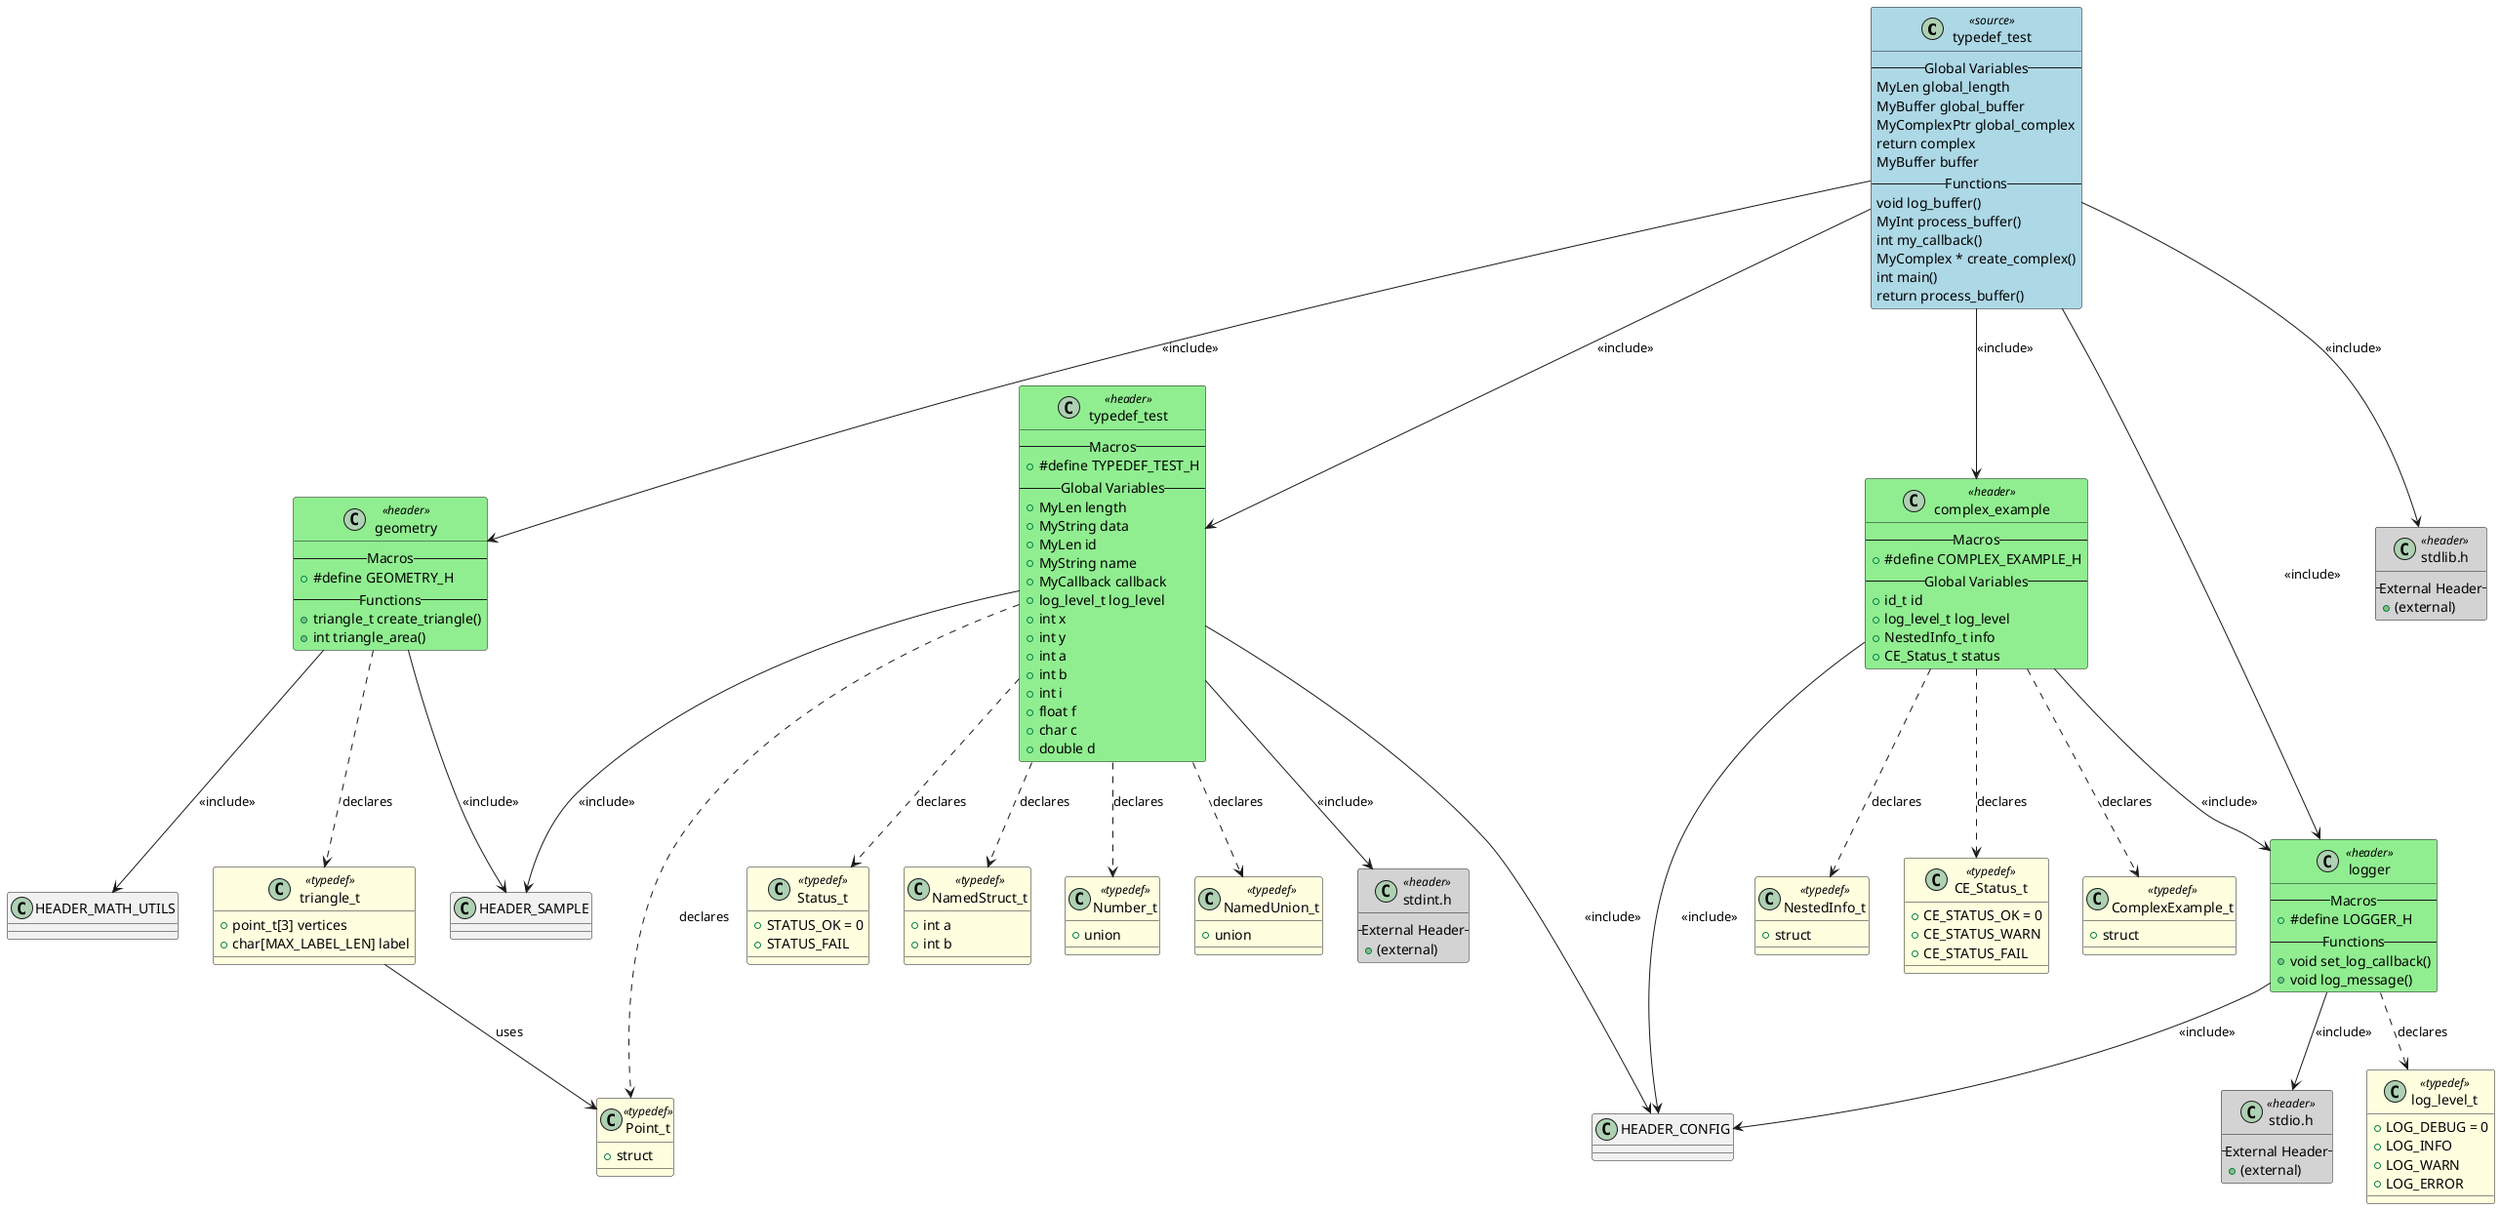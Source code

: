 @startuml typedef_test

class "typedef_test" as TYPEDEF_TEST <<source>> #LightBlue
{
    -- Global Variables --
    MyLen global_length
    MyBuffer global_buffer
    MyComplexPtr global_complex
    return complex
    MyBuffer buffer
    -- Functions --
    void log_buffer()
    MyInt process_buffer()
    int my_callback()
    MyComplex * create_complex()
    int main()
    return process_buffer()
}

class "typedef_test" as HEADER_TYPEDEF_TEST <<header>> #LightGreen
{
    -- Macros --
    + #define TYPEDEF_TEST_H
    -- Global Variables --
    + MyLen length
    + MyString data
    + MyLen id
    + MyString name
    + MyCallback callback
    + log_level_t log_level
    + int x
    + int y
    + int a
    + int b
    + int i
    + float f
    + char c
    + double d
}

class "complex_example" as HEADER_COMPLEX_EXAMPLE <<header>> #LightGreen
{
    -- Macros --
    + #define COMPLEX_EXAMPLE_H
    -- Global Variables --
    + id_t id
    + log_level_t log_level
    + NestedInfo_t info
    + CE_Status_t status
}

class "geometry" as HEADER_GEOMETRY <<header>> #LightGreen
{
    -- Macros --
    + #define GEOMETRY_H
    -- Functions --
    + triangle_t create_triangle()
    + int triangle_area()
}

class "logger" as HEADER_LOGGER <<header>> #LightGreen
{
    -- Macros --
    + #define LOGGER_H
    -- Functions --
    + void set_log_callback()
    + void log_message()
}

class "stdlib.h" as HEADER_STDLIB_H <<header>> #LightGray
{
    -- External Header --
    + (external)
}

class "stdint.h" as HEADER_STDINT_H <<header>> #LightGray
{
    -- External Header --
    + (external)
}

class "stdio.h" as HEADER_STDIO_H <<header>> #LightGray
{
    -- External Header --
    + (external)
}

class "Status_t" as TYPEDEF_STATUS_T <<typedef>> #LightYellow
{
    + STATUS_OK = 0
    + STATUS_FAIL
}

class "Point_t" as TYPEDEF_POINT_T <<typedef>> #LightYellow
{
    + struct
}

class "NamedStruct_t" as TYPEDEF_NAMEDSTRUCT_T <<typedef>> #LightYellow
{
    + int a
    + int b
}

class "Number_t" as TYPEDEF_NUMBER_T <<typedef>> #LightYellow
{
    + union
}

class "NamedUnion_t" as TYPEDEF_NAMEDUNION_T <<typedef>> #LightYellow
{
    + union
}

class "NestedInfo_t" as TYPEDEF_NESTEDINFO_T <<typedef>> #LightYellow
{
    + struct
}

class "CE_Status_t" as TYPEDEF_CE_STATUS_T <<typedef>> #LightYellow
{
    + CE_STATUS_OK = 0
    + CE_STATUS_WARN
    + CE_STATUS_FAIL
}

class "ComplexExample_t" as TYPEDEF_COMPLEXEXAMPLE_T <<typedef>> #LightYellow
{
    + struct
}

class "triangle_t" as TYPEDEF_TRIANGLE_T <<typedef>> #LightYellow
{
    + point_t[3] vertices
    + char[MAX_LABEL_LEN] label
}

class "log_level_t" as TYPEDEF_LOG_LEVEL_T <<typedef>> #LightYellow
{
    + LOG_DEBUG = 0
    + LOG_INFO
    + LOG_WARN
    + LOG_ERROR
}

TYPEDEF_TEST --> HEADER_COMPLEX_EXAMPLE : <<include>>
TYPEDEF_TEST --> HEADER_GEOMETRY : <<include>>
TYPEDEF_TEST --> HEADER_LOGGER : <<include>>
HEADER_TYPEDEF_TEST --> HEADER_SAMPLE : <<include>>
HEADER_TYPEDEF_TEST --> HEADER_CONFIG : <<include>>
HEADER_COMPLEX_EXAMPLE --> HEADER_CONFIG : <<include>>
HEADER_COMPLEX_EXAMPLE --> HEADER_LOGGER : <<include>>
HEADER_GEOMETRY --> HEADER_SAMPLE : <<include>>
HEADER_GEOMETRY --> HEADER_MATH_UTILS : <<include>>
HEADER_LOGGER --> HEADER_CONFIG : <<include>>
HEADER_TYPEDEF_TEST --> HEADER_STDINT_H : <<include>>
HEADER_LOGGER --> HEADER_STDIO_H : <<include>>
TYPEDEF_TEST --> HEADER_TYPEDEF_TEST : <<include>>
TYPEDEF_TEST --> HEADER_STDLIB_H : <<include>>
HEADER_TYPEDEF_TEST ..> TYPEDEF_STATUS_T : declares
HEADER_TYPEDEF_TEST ..> TYPEDEF_POINT_T : declares
HEADER_TYPEDEF_TEST ..> TYPEDEF_NAMEDSTRUCT_T : declares
HEADER_TYPEDEF_TEST ..> TYPEDEF_NUMBER_T : declares
HEADER_TYPEDEF_TEST ..> TYPEDEF_NAMEDUNION_T : declares
HEADER_COMPLEX_EXAMPLE ..> TYPEDEF_NESTEDINFO_T : declares
HEADER_COMPLEX_EXAMPLE ..> TYPEDEF_CE_STATUS_T : declares
HEADER_COMPLEX_EXAMPLE ..> TYPEDEF_COMPLEXEXAMPLE_T : declares
HEADER_GEOMETRY ..> TYPEDEF_TRIANGLE_T : declares
TYPEDEF_TRIANGLE_T --> TYPEDEF_POINT_T : uses
HEADER_LOGGER ..> TYPEDEF_LOG_LEVEL_T : declares

@enduml